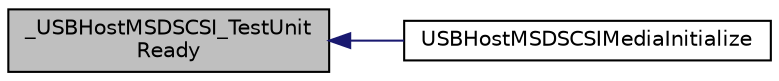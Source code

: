 digraph "_USBHostMSDSCSI_TestUnitReady"
{
  edge [fontname="Helvetica",fontsize="10",labelfontname="Helvetica",labelfontsize="10"];
  node [fontname="Helvetica",fontsize="10",shape=record];
  rankdir="LR";
  Node1 [label="_USBHostMSDSCSI_TestUnit\lReady",height=0.2,width=0.4,color="black", fillcolor="grey75", style="filled", fontcolor="black"];
  Node1 -> Node2 [dir="back",color="midnightblue",fontsize="10",style="solid",fontname="Helvetica"];
  Node2 [label="USBHostMSDSCSIMediaInitialize",height=0.2,width=0.4,color="black", fillcolor="white", style="filled",URL="$usb__host__msd__scsi_8c.html#aac13cd808cbcb04924726ee15fa04e06"];
}
